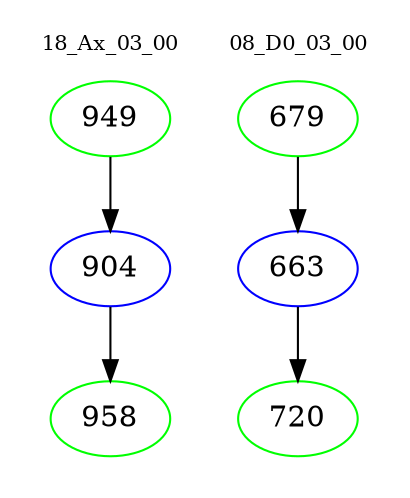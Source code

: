 digraph{
subgraph cluster_0 {
color = white
label = "18_Ax_03_00";
fontsize=10;
T0_949 [label="949", color="green"]
T0_949 -> T0_904 [color="black"]
T0_904 [label="904", color="blue"]
T0_904 -> T0_958 [color="black"]
T0_958 [label="958", color="green"]
}
subgraph cluster_1 {
color = white
label = "08_D0_03_00";
fontsize=10;
T1_679 [label="679", color="green"]
T1_679 -> T1_663 [color="black"]
T1_663 [label="663", color="blue"]
T1_663 -> T1_720 [color="black"]
T1_720 [label="720", color="green"]
}
}
